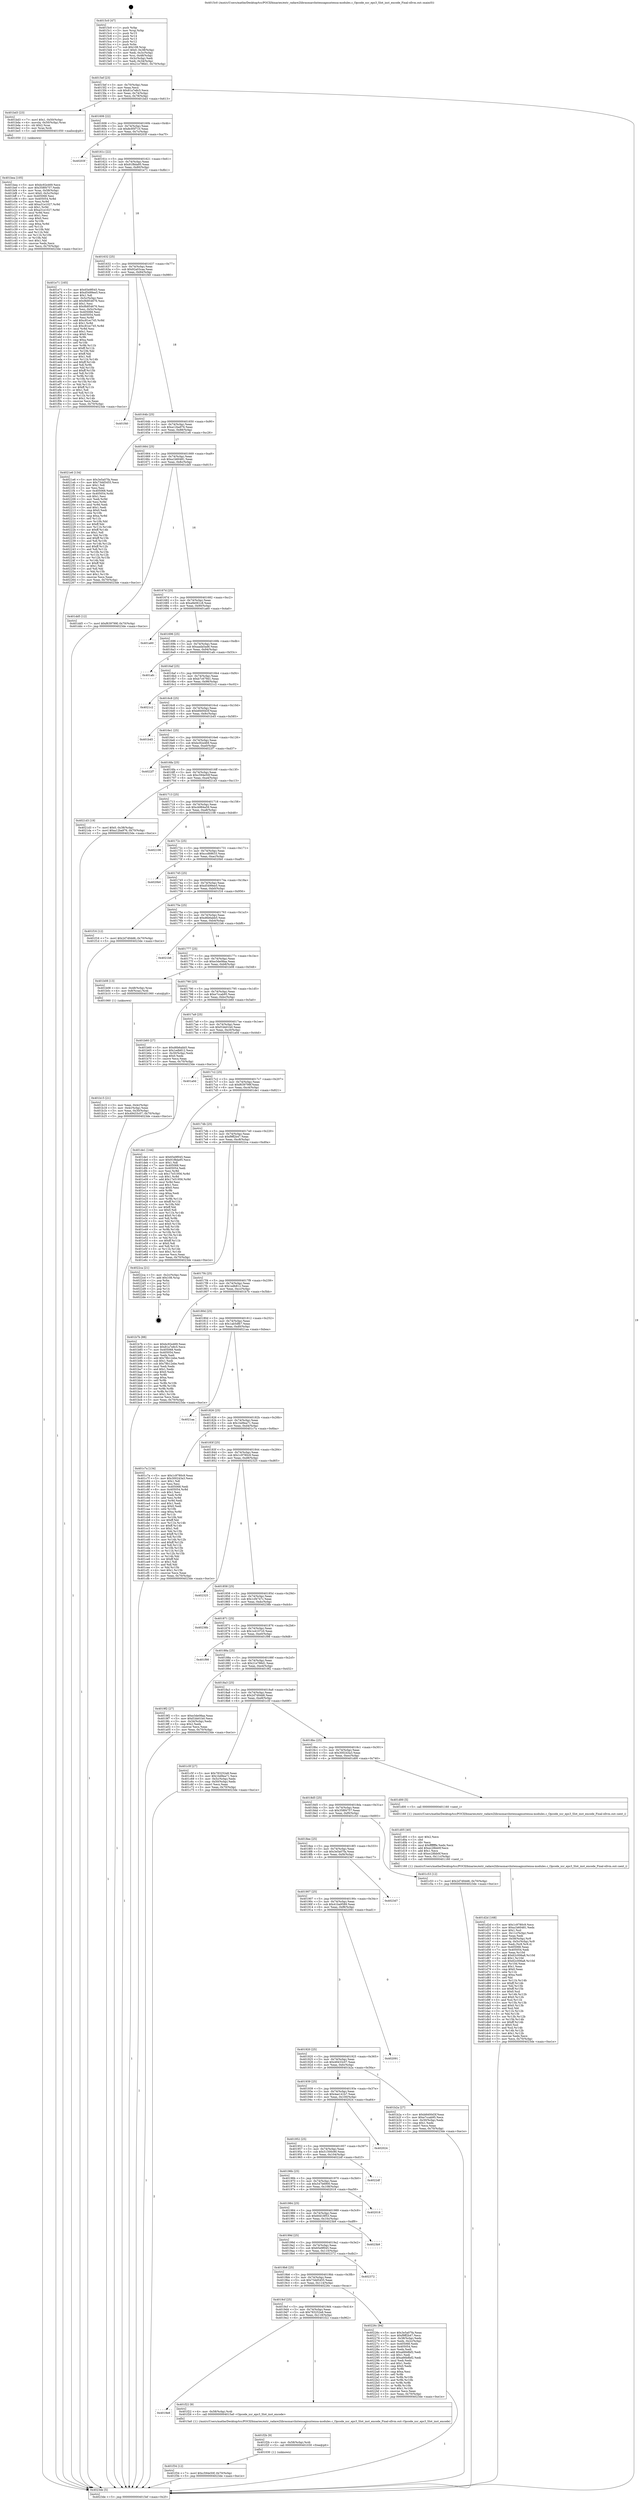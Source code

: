 digraph "0x4015c0" {
  label = "0x4015c0 (/mnt/c/Users/mathe/Desktop/tcc/POCII/binaries/extr_radare2librasmarchxtensagnuxtensa-modules.c_Opcode_xsr_eps3_Slot_inst_encode_Final-ollvm.out::main(0))"
  labelloc = "t"
  node[shape=record]

  Entry [label="",width=0.3,height=0.3,shape=circle,fillcolor=black,style=filled]
  "0x4015ef" [label="{
     0x4015ef [23]\l
     | [instrs]\l
     &nbsp;&nbsp;0x4015ef \<+3\>: mov -0x70(%rbp),%eax\l
     &nbsp;&nbsp;0x4015f2 \<+2\>: mov %eax,%ecx\l
     &nbsp;&nbsp;0x4015f4 \<+6\>: sub $0x81a7e8c5,%ecx\l
     &nbsp;&nbsp;0x4015fa \<+3\>: mov %eax,-0x74(%rbp)\l
     &nbsp;&nbsp;0x4015fd \<+3\>: mov %ecx,-0x78(%rbp)\l
     &nbsp;&nbsp;0x401600 \<+6\>: je 0000000000401bd3 \<main+0x613\>\l
  }"]
  "0x401bd3" [label="{
     0x401bd3 [23]\l
     | [instrs]\l
     &nbsp;&nbsp;0x401bd3 \<+7\>: movl $0x1,-0x50(%rbp)\l
     &nbsp;&nbsp;0x401bda \<+4\>: movslq -0x50(%rbp),%rax\l
     &nbsp;&nbsp;0x401bde \<+4\>: shl $0x2,%rax\l
     &nbsp;&nbsp;0x401be2 \<+3\>: mov %rax,%rdi\l
     &nbsp;&nbsp;0x401be5 \<+5\>: call 0000000000401050 \<malloc@plt\>\l
     | [calls]\l
     &nbsp;&nbsp;0x401050 \{1\} (unknown)\l
  }"]
  "0x401606" [label="{
     0x401606 [22]\l
     | [instrs]\l
     &nbsp;&nbsp;0x401606 \<+5\>: jmp 000000000040160b \<main+0x4b\>\l
     &nbsp;&nbsp;0x40160b \<+3\>: mov -0x74(%rbp),%eax\l
     &nbsp;&nbsp;0x40160e \<+5\>: sub $0x8c95f710,%eax\l
     &nbsp;&nbsp;0x401613 \<+3\>: mov %eax,-0x7c(%rbp)\l
     &nbsp;&nbsp;0x401616 \<+6\>: je 000000000040203f \<main+0xa7f\>\l
  }"]
  Exit [label="",width=0.3,height=0.3,shape=circle,fillcolor=black,style=filled,peripheries=2]
  "0x40203f" [label="{
     0x40203f\l
  }", style=dashed]
  "0x40161c" [label="{
     0x40161c [22]\l
     | [instrs]\l
     &nbsp;&nbsp;0x40161c \<+5\>: jmp 0000000000401621 \<main+0x61\>\l
     &nbsp;&nbsp;0x401621 \<+3\>: mov -0x74(%rbp),%eax\l
     &nbsp;&nbsp;0x401624 \<+5\>: sub $0x91f8da95,%eax\l
     &nbsp;&nbsp;0x401629 \<+3\>: mov %eax,-0x80(%rbp)\l
     &nbsp;&nbsp;0x40162c \<+6\>: je 0000000000401e71 \<main+0x8b1\>\l
  }"]
  "0x401f34" [label="{
     0x401f34 [12]\l
     | [instrs]\l
     &nbsp;&nbsp;0x401f34 \<+7\>: movl $0xc594e50f,-0x70(%rbp)\l
     &nbsp;&nbsp;0x401f3b \<+5\>: jmp 00000000004023de \<main+0xe1e\>\l
  }"]
  "0x401e71" [label="{
     0x401e71 [165]\l
     | [instrs]\l
     &nbsp;&nbsp;0x401e71 \<+5\>: mov $0x65e9f045,%eax\l
     &nbsp;&nbsp;0x401e76 \<+5\>: mov $0xd5499ee5,%ecx\l
     &nbsp;&nbsp;0x401e7b \<+2\>: mov $0x1,%dl\l
     &nbsp;&nbsp;0x401e7d \<+3\>: mov -0x5c(%rbp),%esi\l
     &nbsp;&nbsp;0x401e80 \<+6\>: add $0x9b854676,%esi\l
     &nbsp;&nbsp;0x401e86 \<+3\>: add $0x1,%esi\l
     &nbsp;&nbsp;0x401e89 \<+6\>: sub $0x9b854676,%esi\l
     &nbsp;&nbsp;0x401e8f \<+3\>: mov %esi,-0x5c(%rbp)\l
     &nbsp;&nbsp;0x401e92 \<+7\>: mov 0x405068,%esi\l
     &nbsp;&nbsp;0x401e99 \<+7\>: mov 0x405054,%edi\l
     &nbsp;&nbsp;0x401ea0 \<+3\>: mov %esi,%r8d\l
     &nbsp;&nbsp;0x401ea3 \<+7\>: add $0xc81ec745,%r8d\l
     &nbsp;&nbsp;0x401eaa \<+4\>: sub $0x1,%r8d\l
     &nbsp;&nbsp;0x401eae \<+7\>: sub $0xc81ec745,%r8d\l
     &nbsp;&nbsp;0x401eb5 \<+4\>: imul %r8d,%esi\l
     &nbsp;&nbsp;0x401eb9 \<+3\>: and $0x1,%esi\l
     &nbsp;&nbsp;0x401ebc \<+3\>: cmp $0x0,%esi\l
     &nbsp;&nbsp;0x401ebf \<+4\>: sete %r9b\l
     &nbsp;&nbsp;0x401ec3 \<+3\>: cmp $0xa,%edi\l
     &nbsp;&nbsp;0x401ec6 \<+4\>: setl %r10b\l
     &nbsp;&nbsp;0x401eca \<+3\>: mov %r9b,%r11b\l
     &nbsp;&nbsp;0x401ecd \<+4\>: xor $0xff,%r11b\l
     &nbsp;&nbsp;0x401ed1 \<+3\>: mov %r10b,%bl\l
     &nbsp;&nbsp;0x401ed4 \<+3\>: xor $0xff,%bl\l
     &nbsp;&nbsp;0x401ed7 \<+3\>: xor $0x1,%dl\l
     &nbsp;&nbsp;0x401eda \<+3\>: mov %r11b,%r14b\l
     &nbsp;&nbsp;0x401edd \<+4\>: and $0xff,%r14b\l
     &nbsp;&nbsp;0x401ee1 \<+3\>: and %dl,%r9b\l
     &nbsp;&nbsp;0x401ee4 \<+3\>: mov %bl,%r15b\l
     &nbsp;&nbsp;0x401ee7 \<+4\>: and $0xff,%r15b\l
     &nbsp;&nbsp;0x401eeb \<+3\>: and %dl,%r10b\l
     &nbsp;&nbsp;0x401eee \<+3\>: or %r9b,%r14b\l
     &nbsp;&nbsp;0x401ef1 \<+3\>: or %r10b,%r15b\l
     &nbsp;&nbsp;0x401ef4 \<+3\>: xor %r15b,%r14b\l
     &nbsp;&nbsp;0x401ef7 \<+3\>: or %bl,%r11b\l
     &nbsp;&nbsp;0x401efa \<+4\>: xor $0xff,%r11b\l
     &nbsp;&nbsp;0x401efe \<+3\>: or $0x1,%dl\l
     &nbsp;&nbsp;0x401f01 \<+3\>: and %dl,%r11b\l
     &nbsp;&nbsp;0x401f04 \<+3\>: or %r11b,%r14b\l
     &nbsp;&nbsp;0x401f07 \<+4\>: test $0x1,%r14b\l
     &nbsp;&nbsp;0x401f0b \<+3\>: cmovne %ecx,%eax\l
     &nbsp;&nbsp;0x401f0e \<+3\>: mov %eax,-0x70(%rbp)\l
     &nbsp;&nbsp;0x401f11 \<+5\>: jmp 00000000004023de \<main+0xe1e\>\l
  }"]
  "0x401632" [label="{
     0x401632 [25]\l
     | [instrs]\l
     &nbsp;&nbsp;0x401632 \<+5\>: jmp 0000000000401637 \<main+0x77\>\l
     &nbsp;&nbsp;0x401637 \<+3\>: mov -0x74(%rbp),%eax\l
     &nbsp;&nbsp;0x40163a \<+5\>: sub $0x92a03caa,%eax\l
     &nbsp;&nbsp;0x40163f \<+6\>: mov %eax,-0x84(%rbp)\l
     &nbsp;&nbsp;0x401645 \<+6\>: je 0000000000401f40 \<main+0x980\>\l
  }"]
  "0x401f2b" [label="{
     0x401f2b [9]\l
     | [instrs]\l
     &nbsp;&nbsp;0x401f2b \<+4\>: mov -0x58(%rbp),%rdi\l
     &nbsp;&nbsp;0x401f2f \<+5\>: call 0000000000401030 \<free@plt\>\l
     | [calls]\l
     &nbsp;&nbsp;0x401030 \{1\} (unknown)\l
  }"]
  "0x401f40" [label="{
     0x401f40\l
  }", style=dashed]
  "0x40164b" [label="{
     0x40164b [25]\l
     | [instrs]\l
     &nbsp;&nbsp;0x40164b \<+5\>: jmp 0000000000401650 \<main+0x90\>\l
     &nbsp;&nbsp;0x401650 \<+3\>: mov -0x74(%rbp),%eax\l
     &nbsp;&nbsp;0x401653 \<+5\>: sub $0xa12ba976,%eax\l
     &nbsp;&nbsp;0x401658 \<+6\>: mov %eax,-0x88(%rbp)\l
     &nbsp;&nbsp;0x40165e \<+6\>: je 00000000004021e6 \<main+0xc26\>\l
  }"]
  "0x4019e8" [label="{
     0x4019e8\l
  }", style=dashed]
  "0x4021e6" [label="{
     0x4021e6 [134]\l
     | [instrs]\l
     &nbsp;&nbsp;0x4021e6 \<+5\>: mov $0x3e5a07fa,%eax\l
     &nbsp;&nbsp;0x4021eb \<+5\>: mov $0x73dd5455,%ecx\l
     &nbsp;&nbsp;0x4021f0 \<+2\>: mov $0x1,%dl\l
     &nbsp;&nbsp;0x4021f2 \<+2\>: xor %esi,%esi\l
     &nbsp;&nbsp;0x4021f4 \<+7\>: mov 0x405068,%edi\l
     &nbsp;&nbsp;0x4021fb \<+8\>: mov 0x405054,%r8d\l
     &nbsp;&nbsp;0x402203 \<+3\>: sub $0x1,%esi\l
     &nbsp;&nbsp;0x402206 \<+3\>: mov %edi,%r9d\l
     &nbsp;&nbsp;0x402209 \<+3\>: add %esi,%r9d\l
     &nbsp;&nbsp;0x40220c \<+4\>: imul %r9d,%edi\l
     &nbsp;&nbsp;0x402210 \<+3\>: and $0x1,%edi\l
     &nbsp;&nbsp;0x402213 \<+3\>: cmp $0x0,%edi\l
     &nbsp;&nbsp;0x402216 \<+4\>: sete %r10b\l
     &nbsp;&nbsp;0x40221a \<+4\>: cmp $0xa,%r8d\l
     &nbsp;&nbsp;0x40221e \<+4\>: setl %r11b\l
     &nbsp;&nbsp;0x402222 \<+3\>: mov %r10b,%bl\l
     &nbsp;&nbsp;0x402225 \<+3\>: xor $0xff,%bl\l
     &nbsp;&nbsp;0x402228 \<+3\>: mov %r11b,%r14b\l
     &nbsp;&nbsp;0x40222b \<+4\>: xor $0xff,%r14b\l
     &nbsp;&nbsp;0x40222f \<+3\>: xor $0x1,%dl\l
     &nbsp;&nbsp;0x402232 \<+3\>: mov %bl,%r15b\l
     &nbsp;&nbsp;0x402235 \<+4\>: and $0xff,%r15b\l
     &nbsp;&nbsp;0x402239 \<+3\>: and %dl,%r10b\l
     &nbsp;&nbsp;0x40223c \<+3\>: mov %r14b,%r12b\l
     &nbsp;&nbsp;0x40223f \<+4\>: and $0xff,%r12b\l
     &nbsp;&nbsp;0x402243 \<+3\>: and %dl,%r11b\l
     &nbsp;&nbsp;0x402246 \<+3\>: or %r10b,%r15b\l
     &nbsp;&nbsp;0x402249 \<+3\>: or %r11b,%r12b\l
     &nbsp;&nbsp;0x40224c \<+3\>: xor %r12b,%r15b\l
     &nbsp;&nbsp;0x40224f \<+3\>: or %r14b,%bl\l
     &nbsp;&nbsp;0x402252 \<+3\>: xor $0xff,%bl\l
     &nbsp;&nbsp;0x402255 \<+3\>: or $0x1,%dl\l
     &nbsp;&nbsp;0x402258 \<+2\>: and %dl,%bl\l
     &nbsp;&nbsp;0x40225a \<+3\>: or %bl,%r15b\l
     &nbsp;&nbsp;0x40225d \<+4\>: test $0x1,%r15b\l
     &nbsp;&nbsp;0x402261 \<+3\>: cmovne %ecx,%eax\l
     &nbsp;&nbsp;0x402264 \<+3\>: mov %eax,-0x70(%rbp)\l
     &nbsp;&nbsp;0x402267 \<+5\>: jmp 00000000004023de \<main+0xe1e\>\l
  }"]
  "0x401664" [label="{
     0x401664 [25]\l
     | [instrs]\l
     &nbsp;&nbsp;0x401664 \<+5\>: jmp 0000000000401669 \<main+0xa9\>\l
     &nbsp;&nbsp;0x401669 \<+3\>: mov -0x74(%rbp),%eax\l
     &nbsp;&nbsp;0x40166c \<+5\>: sub $0xa1b60481,%eax\l
     &nbsp;&nbsp;0x401671 \<+6\>: mov %eax,-0x8c(%rbp)\l
     &nbsp;&nbsp;0x401677 \<+6\>: je 0000000000401dd5 \<main+0x815\>\l
  }"]
  "0x401f22" [label="{
     0x401f22 [9]\l
     | [instrs]\l
     &nbsp;&nbsp;0x401f22 \<+4\>: mov -0x58(%rbp),%rdi\l
     &nbsp;&nbsp;0x401f26 \<+5\>: call 00000000004015a0 \<Opcode_xsr_eps3_Slot_inst_encode\>\l
     | [calls]\l
     &nbsp;&nbsp;0x4015a0 \{1\} (/mnt/c/Users/mathe/Desktop/tcc/POCII/binaries/extr_radare2librasmarchxtensagnuxtensa-modules.c_Opcode_xsr_eps3_Slot_inst_encode_Final-ollvm.out::Opcode_xsr_eps3_Slot_inst_encode)\l
  }"]
  "0x401dd5" [label="{
     0x401dd5 [12]\l
     | [instrs]\l
     &nbsp;&nbsp;0x401dd5 \<+7\>: movl $0xf639799f,-0x70(%rbp)\l
     &nbsp;&nbsp;0x401ddc \<+5\>: jmp 00000000004023de \<main+0xe1e\>\l
  }"]
  "0x40167d" [label="{
     0x40167d [25]\l
     | [instrs]\l
     &nbsp;&nbsp;0x40167d \<+5\>: jmp 0000000000401682 \<main+0xc2\>\l
     &nbsp;&nbsp;0x401682 \<+3\>: mov -0x74(%rbp),%eax\l
     &nbsp;&nbsp;0x401685 \<+5\>: sub $0xa9e061c8,%eax\l
     &nbsp;&nbsp;0x40168a \<+6\>: mov %eax,-0x90(%rbp)\l
     &nbsp;&nbsp;0x401690 \<+6\>: je 0000000000401a60 \<main+0x4a0\>\l
  }"]
  "0x4019cf" [label="{
     0x4019cf [25]\l
     | [instrs]\l
     &nbsp;&nbsp;0x4019cf \<+5\>: jmp 00000000004019d4 \<main+0x414\>\l
     &nbsp;&nbsp;0x4019d4 \<+3\>: mov -0x74(%rbp),%eax\l
     &nbsp;&nbsp;0x4019d7 \<+5\>: sub $0x783252e8,%eax\l
     &nbsp;&nbsp;0x4019dc \<+6\>: mov %eax,-0x118(%rbp)\l
     &nbsp;&nbsp;0x4019e2 \<+6\>: je 0000000000401f22 \<main+0x962\>\l
  }"]
  "0x401a60" [label="{
     0x401a60\l
  }", style=dashed]
  "0x401696" [label="{
     0x401696 [25]\l
     | [instrs]\l
     &nbsp;&nbsp;0x401696 \<+5\>: jmp 000000000040169b \<main+0xdb\>\l
     &nbsp;&nbsp;0x40169b \<+3\>: mov -0x74(%rbp),%eax\l
     &nbsp;&nbsp;0x40169e \<+5\>: sub $0xaada5ad6,%eax\l
     &nbsp;&nbsp;0x4016a3 \<+6\>: mov %eax,-0x94(%rbp)\l
     &nbsp;&nbsp;0x4016a9 \<+6\>: je 0000000000401afc \<main+0x53c\>\l
  }"]
  "0x40226c" [label="{
     0x40226c [94]\l
     | [instrs]\l
     &nbsp;&nbsp;0x40226c \<+5\>: mov $0x3e5a07fa,%eax\l
     &nbsp;&nbsp;0x402271 \<+5\>: mov $0xf9ff2b47,%ecx\l
     &nbsp;&nbsp;0x402276 \<+3\>: mov -0x38(%rbp),%edx\l
     &nbsp;&nbsp;0x402279 \<+3\>: mov %edx,-0x2c(%rbp)\l
     &nbsp;&nbsp;0x40227c \<+7\>: mov 0x405068,%edx\l
     &nbsp;&nbsp;0x402283 \<+7\>: mov 0x405054,%esi\l
     &nbsp;&nbsp;0x40228a \<+2\>: mov %edx,%edi\l
     &nbsp;&nbsp;0x40228c \<+6\>: add $0xa66b8bf2,%edi\l
     &nbsp;&nbsp;0x402292 \<+3\>: sub $0x1,%edi\l
     &nbsp;&nbsp;0x402295 \<+6\>: sub $0xa66b8bf2,%edi\l
     &nbsp;&nbsp;0x40229b \<+3\>: imul %edi,%edx\l
     &nbsp;&nbsp;0x40229e \<+3\>: and $0x1,%edx\l
     &nbsp;&nbsp;0x4022a1 \<+3\>: cmp $0x0,%edx\l
     &nbsp;&nbsp;0x4022a4 \<+4\>: sete %r8b\l
     &nbsp;&nbsp;0x4022a8 \<+3\>: cmp $0xa,%esi\l
     &nbsp;&nbsp;0x4022ab \<+4\>: setl %r9b\l
     &nbsp;&nbsp;0x4022af \<+3\>: mov %r8b,%r10b\l
     &nbsp;&nbsp;0x4022b2 \<+3\>: and %r9b,%r10b\l
     &nbsp;&nbsp;0x4022b5 \<+3\>: xor %r9b,%r8b\l
     &nbsp;&nbsp;0x4022b8 \<+3\>: or %r8b,%r10b\l
     &nbsp;&nbsp;0x4022bb \<+4\>: test $0x1,%r10b\l
     &nbsp;&nbsp;0x4022bf \<+3\>: cmovne %ecx,%eax\l
     &nbsp;&nbsp;0x4022c2 \<+3\>: mov %eax,-0x70(%rbp)\l
     &nbsp;&nbsp;0x4022c5 \<+5\>: jmp 00000000004023de \<main+0xe1e\>\l
  }"]
  "0x401afc" [label="{
     0x401afc\l
  }", style=dashed]
  "0x4016af" [label="{
     0x4016af [25]\l
     | [instrs]\l
     &nbsp;&nbsp;0x4016af \<+5\>: jmp 00000000004016b4 \<main+0xf4\>\l
     &nbsp;&nbsp;0x4016b4 \<+3\>: mov -0x74(%rbp),%eax\l
     &nbsp;&nbsp;0x4016b7 \<+5\>: sub $0xb7c679d1,%eax\l
     &nbsp;&nbsp;0x4016bc \<+6\>: mov %eax,-0x98(%rbp)\l
     &nbsp;&nbsp;0x4016c2 \<+6\>: je 00000000004021c2 \<main+0xc02\>\l
  }"]
  "0x4019b6" [label="{
     0x4019b6 [25]\l
     | [instrs]\l
     &nbsp;&nbsp;0x4019b6 \<+5\>: jmp 00000000004019bb \<main+0x3fb\>\l
     &nbsp;&nbsp;0x4019bb \<+3\>: mov -0x74(%rbp),%eax\l
     &nbsp;&nbsp;0x4019be \<+5\>: sub $0x73dd5455,%eax\l
     &nbsp;&nbsp;0x4019c3 \<+6\>: mov %eax,-0x114(%rbp)\l
     &nbsp;&nbsp;0x4019c9 \<+6\>: je 000000000040226c \<main+0xcac\>\l
  }"]
  "0x4021c2" [label="{
     0x4021c2\l
  }", style=dashed]
  "0x4016c8" [label="{
     0x4016c8 [25]\l
     | [instrs]\l
     &nbsp;&nbsp;0x4016c8 \<+5\>: jmp 00000000004016cd \<main+0x10d\>\l
     &nbsp;&nbsp;0x4016cd \<+3\>: mov -0x74(%rbp),%eax\l
     &nbsp;&nbsp;0x4016d0 \<+5\>: sub $0xb8400d3f,%eax\l
     &nbsp;&nbsp;0x4016d5 \<+6\>: mov %eax,-0x9c(%rbp)\l
     &nbsp;&nbsp;0x4016db \<+6\>: je 0000000000401b45 \<main+0x585\>\l
  }"]
  "0x402372" [label="{
     0x402372\l
  }", style=dashed]
  "0x401b45" [label="{
     0x401b45\l
  }", style=dashed]
  "0x4016e1" [label="{
     0x4016e1 [25]\l
     | [instrs]\l
     &nbsp;&nbsp;0x4016e1 \<+5\>: jmp 00000000004016e6 \<main+0x126\>\l
     &nbsp;&nbsp;0x4016e6 \<+3\>: mov -0x74(%rbp),%eax\l
     &nbsp;&nbsp;0x4016e9 \<+5\>: sub $0xbc92e469,%eax\l
     &nbsp;&nbsp;0x4016ee \<+6\>: mov %eax,-0xa0(%rbp)\l
     &nbsp;&nbsp;0x4016f4 \<+6\>: je 00000000004022f7 \<main+0xd37\>\l
  }"]
  "0x40199d" [label="{
     0x40199d [25]\l
     | [instrs]\l
     &nbsp;&nbsp;0x40199d \<+5\>: jmp 00000000004019a2 \<main+0x3e2\>\l
     &nbsp;&nbsp;0x4019a2 \<+3\>: mov -0x74(%rbp),%eax\l
     &nbsp;&nbsp;0x4019a5 \<+5\>: sub $0x65e9f045,%eax\l
     &nbsp;&nbsp;0x4019aa \<+6\>: mov %eax,-0x110(%rbp)\l
     &nbsp;&nbsp;0x4019b0 \<+6\>: je 0000000000402372 \<main+0xdb2\>\l
  }"]
  "0x4022f7" [label="{
     0x4022f7\l
  }", style=dashed]
  "0x4016fa" [label="{
     0x4016fa [25]\l
     | [instrs]\l
     &nbsp;&nbsp;0x4016fa \<+5\>: jmp 00000000004016ff \<main+0x13f\>\l
     &nbsp;&nbsp;0x4016ff \<+3\>: mov -0x74(%rbp),%eax\l
     &nbsp;&nbsp;0x401702 \<+5\>: sub $0xc594e50f,%eax\l
     &nbsp;&nbsp;0x401707 \<+6\>: mov %eax,-0xa4(%rbp)\l
     &nbsp;&nbsp;0x40170d \<+6\>: je 00000000004021d3 \<main+0xc13\>\l
  }"]
  "0x4023b9" [label="{
     0x4023b9\l
  }", style=dashed]
  "0x4021d3" [label="{
     0x4021d3 [19]\l
     | [instrs]\l
     &nbsp;&nbsp;0x4021d3 \<+7\>: movl $0x0,-0x38(%rbp)\l
     &nbsp;&nbsp;0x4021da \<+7\>: movl $0xa12ba976,-0x70(%rbp)\l
     &nbsp;&nbsp;0x4021e1 \<+5\>: jmp 00000000004023de \<main+0xe1e\>\l
  }"]
  "0x401713" [label="{
     0x401713 [25]\l
     | [instrs]\l
     &nbsp;&nbsp;0x401713 \<+5\>: jmp 0000000000401718 \<main+0x158\>\l
     &nbsp;&nbsp;0x401718 \<+3\>: mov -0x74(%rbp),%eax\l
     &nbsp;&nbsp;0x40171b \<+5\>: sub $0xcb984a59,%eax\l
     &nbsp;&nbsp;0x401720 \<+6\>: mov %eax,-0xa8(%rbp)\l
     &nbsp;&nbsp;0x401726 \<+6\>: je 0000000000402108 \<main+0xb48\>\l
  }"]
  "0x401984" [label="{
     0x401984 [25]\l
     | [instrs]\l
     &nbsp;&nbsp;0x401984 \<+5\>: jmp 0000000000401989 \<main+0x3c9\>\l
     &nbsp;&nbsp;0x401989 \<+3\>: mov -0x74(%rbp),%eax\l
     &nbsp;&nbsp;0x40198c \<+5\>: sub $0x60d18f53,%eax\l
     &nbsp;&nbsp;0x401991 \<+6\>: mov %eax,-0x10c(%rbp)\l
     &nbsp;&nbsp;0x401997 \<+6\>: je 00000000004023b9 \<main+0xdf9\>\l
  }"]
  "0x402108" [label="{
     0x402108\l
  }", style=dashed]
  "0x40172c" [label="{
     0x40172c [25]\l
     | [instrs]\l
     &nbsp;&nbsp;0x40172c \<+5\>: jmp 0000000000401731 \<main+0x171\>\l
     &nbsp;&nbsp;0x401731 \<+3\>: mov -0x74(%rbp),%eax\l
     &nbsp;&nbsp;0x401734 \<+5\>: sub $0xccd68633,%eax\l
     &nbsp;&nbsp;0x401739 \<+6\>: mov %eax,-0xac(%rbp)\l
     &nbsp;&nbsp;0x40173f \<+6\>: je 00000000004020b0 \<main+0xaf0\>\l
  }"]
  "0x402018" [label="{
     0x402018\l
  }", style=dashed]
  "0x4020b0" [label="{
     0x4020b0\l
  }", style=dashed]
  "0x401745" [label="{
     0x401745 [25]\l
     | [instrs]\l
     &nbsp;&nbsp;0x401745 \<+5\>: jmp 000000000040174a \<main+0x18a\>\l
     &nbsp;&nbsp;0x40174a \<+3\>: mov -0x74(%rbp),%eax\l
     &nbsp;&nbsp;0x40174d \<+5\>: sub $0xd5499ee5,%eax\l
     &nbsp;&nbsp;0x401752 \<+6\>: mov %eax,-0xb0(%rbp)\l
     &nbsp;&nbsp;0x401758 \<+6\>: je 0000000000401f16 \<main+0x956\>\l
  }"]
  "0x40196b" [label="{
     0x40196b [25]\l
     | [instrs]\l
     &nbsp;&nbsp;0x40196b \<+5\>: jmp 0000000000401970 \<main+0x3b0\>\l
     &nbsp;&nbsp;0x401970 \<+3\>: mov -0x74(%rbp),%eax\l
     &nbsp;&nbsp;0x401973 \<+5\>: sub $0x547b6900,%eax\l
     &nbsp;&nbsp;0x401978 \<+6\>: mov %eax,-0x108(%rbp)\l
     &nbsp;&nbsp;0x40197e \<+6\>: je 0000000000402018 \<main+0xa58\>\l
  }"]
  "0x401f16" [label="{
     0x401f16 [12]\l
     | [instrs]\l
     &nbsp;&nbsp;0x401f16 \<+7\>: movl $0x2d7d0dd6,-0x70(%rbp)\l
     &nbsp;&nbsp;0x401f1d \<+5\>: jmp 00000000004023de \<main+0xe1e\>\l
  }"]
  "0x40175e" [label="{
     0x40175e [25]\l
     | [instrs]\l
     &nbsp;&nbsp;0x40175e \<+5\>: jmp 0000000000401763 \<main+0x1a3\>\l
     &nbsp;&nbsp;0x401763 \<+3\>: mov -0x74(%rbp),%eax\l
     &nbsp;&nbsp;0x401766 \<+5\>: sub $0xd6b6abb5,%eax\l
     &nbsp;&nbsp;0x40176b \<+6\>: mov %eax,-0xb4(%rbp)\l
     &nbsp;&nbsp;0x401771 \<+6\>: je 00000000004021b6 \<main+0xbf6\>\l
  }"]
  "0x4022df" [label="{
     0x4022df\l
  }", style=dashed]
  "0x4021b6" [label="{
     0x4021b6\l
  }", style=dashed]
  "0x401777" [label="{
     0x401777 [25]\l
     | [instrs]\l
     &nbsp;&nbsp;0x401777 \<+5\>: jmp 000000000040177c \<main+0x1bc\>\l
     &nbsp;&nbsp;0x40177c \<+3\>: mov -0x74(%rbp),%eax\l
     &nbsp;&nbsp;0x40177f \<+5\>: sub $0xe3de08aa,%eax\l
     &nbsp;&nbsp;0x401784 \<+6\>: mov %eax,-0xb8(%rbp)\l
     &nbsp;&nbsp;0x40178a \<+6\>: je 0000000000401b08 \<main+0x548\>\l
  }"]
  "0x401952" [label="{
     0x401952 [25]\l
     | [instrs]\l
     &nbsp;&nbsp;0x401952 \<+5\>: jmp 0000000000401957 \<main+0x397\>\l
     &nbsp;&nbsp;0x401957 \<+3\>: mov -0x74(%rbp),%eax\l
     &nbsp;&nbsp;0x40195a \<+5\>: sub $0x51500c90,%eax\l
     &nbsp;&nbsp;0x40195f \<+6\>: mov %eax,-0x104(%rbp)\l
     &nbsp;&nbsp;0x401965 \<+6\>: je 00000000004022df \<main+0xd1f\>\l
  }"]
  "0x401b08" [label="{
     0x401b08 [13]\l
     | [instrs]\l
     &nbsp;&nbsp;0x401b08 \<+4\>: mov -0x48(%rbp),%rax\l
     &nbsp;&nbsp;0x401b0c \<+4\>: mov 0x8(%rax),%rdi\l
     &nbsp;&nbsp;0x401b10 \<+5\>: call 0000000000401060 \<atoi@plt\>\l
     | [calls]\l
     &nbsp;&nbsp;0x401060 \{1\} (unknown)\l
  }"]
  "0x401790" [label="{
     0x401790 [25]\l
     | [instrs]\l
     &nbsp;&nbsp;0x401790 \<+5\>: jmp 0000000000401795 \<main+0x1d5\>\l
     &nbsp;&nbsp;0x401795 \<+3\>: mov -0x74(%rbp),%eax\l
     &nbsp;&nbsp;0x401798 \<+5\>: sub $0xe7ccab95,%eax\l
     &nbsp;&nbsp;0x40179d \<+6\>: mov %eax,-0xbc(%rbp)\l
     &nbsp;&nbsp;0x4017a3 \<+6\>: je 0000000000401b60 \<main+0x5a0\>\l
  }"]
  "0x402024" [label="{
     0x402024\l
  }", style=dashed]
  "0x401b60" [label="{
     0x401b60 [27]\l
     | [instrs]\l
     &nbsp;&nbsp;0x401b60 \<+5\>: mov $0xd6b6abb5,%eax\l
     &nbsp;&nbsp;0x401b65 \<+5\>: mov $0x1edb812,%ecx\l
     &nbsp;&nbsp;0x401b6a \<+3\>: mov -0x30(%rbp),%edx\l
     &nbsp;&nbsp;0x401b6d \<+3\>: cmp $0x0,%edx\l
     &nbsp;&nbsp;0x401b70 \<+3\>: cmove %ecx,%eax\l
     &nbsp;&nbsp;0x401b73 \<+3\>: mov %eax,-0x70(%rbp)\l
     &nbsp;&nbsp;0x401b76 \<+5\>: jmp 00000000004023de \<main+0xe1e\>\l
  }"]
  "0x4017a9" [label="{
     0x4017a9 [25]\l
     | [instrs]\l
     &nbsp;&nbsp;0x4017a9 \<+5\>: jmp 00000000004017ae \<main+0x1ee\>\l
     &nbsp;&nbsp;0x4017ae \<+3\>: mov -0x74(%rbp),%eax\l
     &nbsp;&nbsp;0x4017b1 \<+5\>: sub $0xf1bb01b0,%eax\l
     &nbsp;&nbsp;0x4017b6 \<+6\>: mov %eax,-0xc0(%rbp)\l
     &nbsp;&nbsp;0x4017bc \<+6\>: je 0000000000401a0d \<main+0x44d\>\l
  }"]
  "0x401d2d" [label="{
     0x401d2d [168]\l
     | [instrs]\l
     &nbsp;&nbsp;0x401d2d \<+5\>: mov $0x1c9780c9,%ecx\l
     &nbsp;&nbsp;0x401d32 \<+5\>: mov $0xa1b60481,%edx\l
     &nbsp;&nbsp;0x401d37 \<+3\>: mov $0x1,%sil\l
     &nbsp;&nbsp;0x401d3a \<+6\>: mov -0x11c(%rbp),%edi\l
     &nbsp;&nbsp;0x401d40 \<+3\>: imul %eax,%edi\l
     &nbsp;&nbsp;0x401d43 \<+4\>: mov -0x58(%rbp),%r8\l
     &nbsp;&nbsp;0x401d47 \<+4\>: movslq -0x5c(%rbp),%r9\l
     &nbsp;&nbsp;0x401d4b \<+4\>: mov %edi,(%r8,%r9,4)\l
     &nbsp;&nbsp;0x401d4f \<+7\>: mov 0x405068,%eax\l
     &nbsp;&nbsp;0x401d56 \<+7\>: mov 0x405054,%edi\l
     &nbsp;&nbsp;0x401d5d \<+3\>: mov %eax,%r10d\l
     &nbsp;&nbsp;0x401d60 \<+7\>: add $0x62c006a8,%r10d\l
     &nbsp;&nbsp;0x401d67 \<+4\>: sub $0x1,%r10d\l
     &nbsp;&nbsp;0x401d6b \<+7\>: sub $0x62c006a8,%r10d\l
     &nbsp;&nbsp;0x401d72 \<+4\>: imul %r10d,%eax\l
     &nbsp;&nbsp;0x401d76 \<+3\>: and $0x1,%eax\l
     &nbsp;&nbsp;0x401d79 \<+3\>: cmp $0x0,%eax\l
     &nbsp;&nbsp;0x401d7c \<+4\>: sete %r11b\l
     &nbsp;&nbsp;0x401d80 \<+3\>: cmp $0xa,%edi\l
     &nbsp;&nbsp;0x401d83 \<+3\>: setl %bl\l
     &nbsp;&nbsp;0x401d86 \<+3\>: mov %r11b,%r14b\l
     &nbsp;&nbsp;0x401d89 \<+4\>: xor $0xff,%r14b\l
     &nbsp;&nbsp;0x401d8d \<+3\>: mov %bl,%r15b\l
     &nbsp;&nbsp;0x401d90 \<+4\>: xor $0xff,%r15b\l
     &nbsp;&nbsp;0x401d94 \<+4\>: xor $0x0,%sil\l
     &nbsp;&nbsp;0x401d98 \<+3\>: mov %r14b,%r12b\l
     &nbsp;&nbsp;0x401d9b \<+4\>: and $0x0,%r12b\l
     &nbsp;&nbsp;0x401d9f \<+3\>: and %sil,%r11b\l
     &nbsp;&nbsp;0x401da2 \<+3\>: mov %r15b,%r13b\l
     &nbsp;&nbsp;0x401da5 \<+4\>: and $0x0,%r13b\l
     &nbsp;&nbsp;0x401da9 \<+3\>: and %sil,%bl\l
     &nbsp;&nbsp;0x401dac \<+3\>: or %r11b,%r12b\l
     &nbsp;&nbsp;0x401daf \<+3\>: or %bl,%r13b\l
     &nbsp;&nbsp;0x401db2 \<+3\>: xor %r13b,%r12b\l
     &nbsp;&nbsp;0x401db5 \<+3\>: or %r15b,%r14b\l
     &nbsp;&nbsp;0x401db8 \<+4\>: xor $0xff,%r14b\l
     &nbsp;&nbsp;0x401dbc \<+4\>: or $0x0,%sil\l
     &nbsp;&nbsp;0x401dc0 \<+3\>: and %sil,%r14b\l
     &nbsp;&nbsp;0x401dc3 \<+3\>: or %r14b,%r12b\l
     &nbsp;&nbsp;0x401dc6 \<+4\>: test $0x1,%r12b\l
     &nbsp;&nbsp;0x401dca \<+3\>: cmovne %edx,%ecx\l
     &nbsp;&nbsp;0x401dcd \<+3\>: mov %ecx,-0x70(%rbp)\l
     &nbsp;&nbsp;0x401dd0 \<+5\>: jmp 00000000004023de \<main+0xe1e\>\l
  }"]
  "0x401a0d" [label="{
     0x401a0d\l
  }", style=dashed]
  "0x4017c2" [label="{
     0x4017c2 [25]\l
     | [instrs]\l
     &nbsp;&nbsp;0x4017c2 \<+5\>: jmp 00000000004017c7 \<main+0x207\>\l
     &nbsp;&nbsp;0x4017c7 \<+3\>: mov -0x74(%rbp),%eax\l
     &nbsp;&nbsp;0x4017ca \<+5\>: sub $0xf639799f,%eax\l
     &nbsp;&nbsp;0x4017cf \<+6\>: mov %eax,-0xc4(%rbp)\l
     &nbsp;&nbsp;0x4017d5 \<+6\>: je 0000000000401de1 \<main+0x821\>\l
  }"]
  "0x401d05" [label="{
     0x401d05 [40]\l
     | [instrs]\l
     &nbsp;&nbsp;0x401d05 \<+5\>: mov $0x2,%ecx\l
     &nbsp;&nbsp;0x401d0a \<+1\>: cltd\l
     &nbsp;&nbsp;0x401d0b \<+2\>: idiv %ecx\l
     &nbsp;&nbsp;0x401d0d \<+6\>: imul $0xfffffffe,%edx,%ecx\l
     &nbsp;&nbsp;0x401d13 \<+6\>: add $0xec28bb0f,%ecx\l
     &nbsp;&nbsp;0x401d19 \<+3\>: add $0x1,%ecx\l
     &nbsp;&nbsp;0x401d1c \<+6\>: sub $0xec28bb0f,%ecx\l
     &nbsp;&nbsp;0x401d22 \<+6\>: mov %ecx,-0x11c(%rbp)\l
     &nbsp;&nbsp;0x401d28 \<+5\>: call 0000000000401160 \<next_i\>\l
     | [calls]\l
     &nbsp;&nbsp;0x401160 \{1\} (/mnt/c/Users/mathe/Desktop/tcc/POCII/binaries/extr_radare2librasmarchxtensagnuxtensa-modules.c_Opcode_xsr_eps3_Slot_inst_encode_Final-ollvm.out::next_i)\l
  }"]
  "0x401de1" [label="{
     0x401de1 [144]\l
     | [instrs]\l
     &nbsp;&nbsp;0x401de1 \<+5\>: mov $0x65e9f045,%eax\l
     &nbsp;&nbsp;0x401de6 \<+5\>: mov $0x91f8da95,%ecx\l
     &nbsp;&nbsp;0x401deb \<+2\>: mov $0x1,%dl\l
     &nbsp;&nbsp;0x401ded \<+7\>: mov 0x405068,%esi\l
     &nbsp;&nbsp;0x401df4 \<+7\>: mov 0x405054,%edi\l
     &nbsp;&nbsp;0x401dfb \<+3\>: mov %esi,%r8d\l
     &nbsp;&nbsp;0x401dfe \<+7\>: sub $0x17e51956,%r8d\l
     &nbsp;&nbsp;0x401e05 \<+4\>: sub $0x1,%r8d\l
     &nbsp;&nbsp;0x401e09 \<+7\>: add $0x17e51956,%r8d\l
     &nbsp;&nbsp;0x401e10 \<+4\>: imul %r8d,%esi\l
     &nbsp;&nbsp;0x401e14 \<+3\>: and $0x1,%esi\l
     &nbsp;&nbsp;0x401e17 \<+3\>: cmp $0x0,%esi\l
     &nbsp;&nbsp;0x401e1a \<+4\>: sete %r9b\l
     &nbsp;&nbsp;0x401e1e \<+3\>: cmp $0xa,%edi\l
     &nbsp;&nbsp;0x401e21 \<+4\>: setl %r10b\l
     &nbsp;&nbsp;0x401e25 \<+3\>: mov %r9b,%r11b\l
     &nbsp;&nbsp;0x401e28 \<+4\>: xor $0xff,%r11b\l
     &nbsp;&nbsp;0x401e2c \<+3\>: mov %r10b,%bl\l
     &nbsp;&nbsp;0x401e2f \<+3\>: xor $0xff,%bl\l
     &nbsp;&nbsp;0x401e32 \<+3\>: xor $0x0,%dl\l
     &nbsp;&nbsp;0x401e35 \<+3\>: mov %r11b,%r14b\l
     &nbsp;&nbsp;0x401e38 \<+4\>: and $0x0,%r14b\l
     &nbsp;&nbsp;0x401e3c \<+3\>: and %dl,%r9b\l
     &nbsp;&nbsp;0x401e3f \<+3\>: mov %bl,%r15b\l
     &nbsp;&nbsp;0x401e42 \<+4\>: and $0x0,%r15b\l
     &nbsp;&nbsp;0x401e46 \<+3\>: and %dl,%r10b\l
     &nbsp;&nbsp;0x401e49 \<+3\>: or %r9b,%r14b\l
     &nbsp;&nbsp;0x401e4c \<+3\>: or %r10b,%r15b\l
     &nbsp;&nbsp;0x401e4f \<+3\>: xor %r15b,%r14b\l
     &nbsp;&nbsp;0x401e52 \<+3\>: or %bl,%r11b\l
     &nbsp;&nbsp;0x401e55 \<+4\>: xor $0xff,%r11b\l
     &nbsp;&nbsp;0x401e59 \<+3\>: or $0x0,%dl\l
     &nbsp;&nbsp;0x401e5c \<+3\>: and %dl,%r11b\l
     &nbsp;&nbsp;0x401e5f \<+3\>: or %r11b,%r14b\l
     &nbsp;&nbsp;0x401e62 \<+4\>: test $0x1,%r14b\l
     &nbsp;&nbsp;0x401e66 \<+3\>: cmovne %ecx,%eax\l
     &nbsp;&nbsp;0x401e69 \<+3\>: mov %eax,-0x70(%rbp)\l
     &nbsp;&nbsp;0x401e6c \<+5\>: jmp 00000000004023de \<main+0xe1e\>\l
  }"]
  "0x4017db" [label="{
     0x4017db [25]\l
     | [instrs]\l
     &nbsp;&nbsp;0x4017db \<+5\>: jmp 00000000004017e0 \<main+0x220\>\l
     &nbsp;&nbsp;0x4017e0 \<+3\>: mov -0x74(%rbp),%eax\l
     &nbsp;&nbsp;0x4017e3 \<+5\>: sub $0xf9ff2b47,%eax\l
     &nbsp;&nbsp;0x4017e8 \<+6\>: mov %eax,-0xc8(%rbp)\l
     &nbsp;&nbsp;0x4017ee \<+6\>: je 00000000004022ca \<main+0xd0a\>\l
  }"]
  "0x401bea" [label="{
     0x401bea [105]\l
     | [instrs]\l
     &nbsp;&nbsp;0x401bea \<+5\>: mov $0xbc92e469,%ecx\l
     &nbsp;&nbsp;0x401bef \<+5\>: mov $0x358f4757,%edx\l
     &nbsp;&nbsp;0x401bf4 \<+4\>: mov %rax,-0x58(%rbp)\l
     &nbsp;&nbsp;0x401bf8 \<+7\>: movl $0x0,-0x5c(%rbp)\l
     &nbsp;&nbsp;0x401bff \<+7\>: mov 0x405068,%esi\l
     &nbsp;&nbsp;0x401c06 \<+8\>: mov 0x405054,%r8d\l
     &nbsp;&nbsp;0x401c0e \<+3\>: mov %esi,%r9d\l
     &nbsp;&nbsp;0x401c11 \<+7\>: add $0xa31e1027,%r9d\l
     &nbsp;&nbsp;0x401c18 \<+4\>: sub $0x1,%r9d\l
     &nbsp;&nbsp;0x401c1c \<+7\>: sub $0xa31e1027,%r9d\l
     &nbsp;&nbsp;0x401c23 \<+4\>: imul %r9d,%esi\l
     &nbsp;&nbsp;0x401c27 \<+3\>: and $0x1,%esi\l
     &nbsp;&nbsp;0x401c2a \<+3\>: cmp $0x0,%esi\l
     &nbsp;&nbsp;0x401c2d \<+4\>: sete %r10b\l
     &nbsp;&nbsp;0x401c31 \<+4\>: cmp $0xa,%r8d\l
     &nbsp;&nbsp;0x401c35 \<+4\>: setl %r11b\l
     &nbsp;&nbsp;0x401c39 \<+3\>: mov %r10b,%bl\l
     &nbsp;&nbsp;0x401c3c \<+3\>: and %r11b,%bl\l
     &nbsp;&nbsp;0x401c3f \<+3\>: xor %r11b,%r10b\l
     &nbsp;&nbsp;0x401c42 \<+3\>: or %r10b,%bl\l
     &nbsp;&nbsp;0x401c45 \<+3\>: test $0x1,%bl\l
     &nbsp;&nbsp;0x401c48 \<+3\>: cmovne %edx,%ecx\l
     &nbsp;&nbsp;0x401c4b \<+3\>: mov %ecx,-0x70(%rbp)\l
     &nbsp;&nbsp;0x401c4e \<+5\>: jmp 00000000004023de \<main+0xe1e\>\l
  }"]
  "0x4022ca" [label="{
     0x4022ca [21]\l
     | [instrs]\l
     &nbsp;&nbsp;0x4022ca \<+3\>: mov -0x2c(%rbp),%eax\l
     &nbsp;&nbsp;0x4022cd \<+7\>: add $0x108,%rsp\l
     &nbsp;&nbsp;0x4022d4 \<+1\>: pop %rbx\l
     &nbsp;&nbsp;0x4022d5 \<+2\>: pop %r12\l
     &nbsp;&nbsp;0x4022d7 \<+2\>: pop %r13\l
     &nbsp;&nbsp;0x4022d9 \<+2\>: pop %r14\l
     &nbsp;&nbsp;0x4022db \<+2\>: pop %r15\l
     &nbsp;&nbsp;0x4022dd \<+1\>: pop %rbp\l
     &nbsp;&nbsp;0x4022de \<+1\>: ret\l
  }"]
  "0x4017f4" [label="{
     0x4017f4 [25]\l
     | [instrs]\l
     &nbsp;&nbsp;0x4017f4 \<+5\>: jmp 00000000004017f9 \<main+0x239\>\l
     &nbsp;&nbsp;0x4017f9 \<+3\>: mov -0x74(%rbp),%eax\l
     &nbsp;&nbsp;0x4017fc \<+5\>: sub $0x1edb812,%eax\l
     &nbsp;&nbsp;0x401801 \<+6\>: mov %eax,-0xcc(%rbp)\l
     &nbsp;&nbsp;0x401807 \<+6\>: je 0000000000401b7b \<main+0x5bb\>\l
  }"]
  "0x401939" [label="{
     0x401939 [25]\l
     | [instrs]\l
     &nbsp;&nbsp;0x401939 \<+5\>: jmp 000000000040193e \<main+0x37e\>\l
     &nbsp;&nbsp;0x40193e \<+3\>: mov -0x74(%rbp),%eax\l
     &nbsp;&nbsp;0x401941 \<+5\>: sub $0x4ae141b7,%eax\l
     &nbsp;&nbsp;0x401946 \<+6\>: mov %eax,-0x100(%rbp)\l
     &nbsp;&nbsp;0x40194c \<+6\>: je 0000000000402024 \<main+0xa64\>\l
  }"]
  "0x401b7b" [label="{
     0x401b7b [88]\l
     | [instrs]\l
     &nbsp;&nbsp;0x401b7b \<+5\>: mov $0xbc92e469,%eax\l
     &nbsp;&nbsp;0x401b80 \<+5\>: mov $0x81a7e8c5,%ecx\l
     &nbsp;&nbsp;0x401b85 \<+7\>: mov 0x405068,%edx\l
     &nbsp;&nbsp;0x401b8c \<+7\>: mov 0x405054,%esi\l
     &nbsp;&nbsp;0x401b93 \<+2\>: mov %edx,%edi\l
     &nbsp;&nbsp;0x401b95 \<+6\>: add $0x78b12ebe,%edi\l
     &nbsp;&nbsp;0x401b9b \<+3\>: sub $0x1,%edi\l
     &nbsp;&nbsp;0x401b9e \<+6\>: sub $0x78b12ebe,%edi\l
     &nbsp;&nbsp;0x401ba4 \<+3\>: imul %edi,%edx\l
     &nbsp;&nbsp;0x401ba7 \<+3\>: and $0x1,%edx\l
     &nbsp;&nbsp;0x401baa \<+3\>: cmp $0x0,%edx\l
     &nbsp;&nbsp;0x401bad \<+4\>: sete %r8b\l
     &nbsp;&nbsp;0x401bb1 \<+3\>: cmp $0xa,%esi\l
     &nbsp;&nbsp;0x401bb4 \<+4\>: setl %r9b\l
     &nbsp;&nbsp;0x401bb8 \<+3\>: mov %r8b,%r10b\l
     &nbsp;&nbsp;0x401bbb \<+3\>: and %r9b,%r10b\l
     &nbsp;&nbsp;0x401bbe \<+3\>: xor %r9b,%r8b\l
     &nbsp;&nbsp;0x401bc1 \<+3\>: or %r8b,%r10b\l
     &nbsp;&nbsp;0x401bc4 \<+4\>: test $0x1,%r10b\l
     &nbsp;&nbsp;0x401bc8 \<+3\>: cmovne %ecx,%eax\l
     &nbsp;&nbsp;0x401bcb \<+3\>: mov %eax,-0x70(%rbp)\l
     &nbsp;&nbsp;0x401bce \<+5\>: jmp 00000000004023de \<main+0xe1e\>\l
  }"]
  "0x40180d" [label="{
     0x40180d [25]\l
     | [instrs]\l
     &nbsp;&nbsp;0x40180d \<+5\>: jmp 0000000000401812 \<main+0x252\>\l
     &nbsp;&nbsp;0x401812 \<+3\>: mov -0x74(%rbp),%eax\l
     &nbsp;&nbsp;0x401815 \<+5\>: sub $0x1ab5dfb7,%eax\l
     &nbsp;&nbsp;0x40181a \<+6\>: mov %eax,-0xd0(%rbp)\l
     &nbsp;&nbsp;0x401820 \<+6\>: je 00000000004021aa \<main+0xbea\>\l
  }"]
  "0x401b2a" [label="{
     0x401b2a [27]\l
     | [instrs]\l
     &nbsp;&nbsp;0x401b2a \<+5\>: mov $0xb8400d3f,%eax\l
     &nbsp;&nbsp;0x401b2f \<+5\>: mov $0xe7ccab95,%ecx\l
     &nbsp;&nbsp;0x401b34 \<+3\>: mov -0x30(%rbp),%edx\l
     &nbsp;&nbsp;0x401b37 \<+3\>: cmp $0x1,%edx\l
     &nbsp;&nbsp;0x401b3a \<+3\>: cmovl %ecx,%eax\l
     &nbsp;&nbsp;0x401b3d \<+3\>: mov %eax,-0x70(%rbp)\l
     &nbsp;&nbsp;0x401b40 \<+5\>: jmp 00000000004023de \<main+0xe1e\>\l
  }"]
  "0x4021aa" [label="{
     0x4021aa\l
  }", style=dashed]
  "0x401826" [label="{
     0x401826 [25]\l
     | [instrs]\l
     &nbsp;&nbsp;0x401826 \<+5\>: jmp 000000000040182b \<main+0x26b\>\l
     &nbsp;&nbsp;0x40182b \<+3\>: mov -0x74(%rbp),%eax\l
     &nbsp;&nbsp;0x40182e \<+5\>: sub $0x1bd9ea71,%eax\l
     &nbsp;&nbsp;0x401833 \<+6\>: mov %eax,-0xd4(%rbp)\l
     &nbsp;&nbsp;0x401839 \<+6\>: je 0000000000401c7a \<main+0x6ba\>\l
  }"]
  "0x401920" [label="{
     0x401920 [25]\l
     | [instrs]\l
     &nbsp;&nbsp;0x401920 \<+5\>: jmp 0000000000401925 \<main+0x365\>\l
     &nbsp;&nbsp;0x401925 \<+3\>: mov -0x74(%rbp),%eax\l
     &nbsp;&nbsp;0x401928 \<+5\>: sub $0x49433c07,%eax\l
     &nbsp;&nbsp;0x40192d \<+6\>: mov %eax,-0xfc(%rbp)\l
     &nbsp;&nbsp;0x401933 \<+6\>: je 0000000000401b2a \<main+0x56a\>\l
  }"]
  "0x401c7a" [label="{
     0x401c7a [134]\l
     | [instrs]\l
     &nbsp;&nbsp;0x401c7a \<+5\>: mov $0x1c9780c9,%eax\l
     &nbsp;&nbsp;0x401c7f \<+5\>: mov $0x300243a3,%ecx\l
     &nbsp;&nbsp;0x401c84 \<+2\>: mov $0x1,%dl\l
     &nbsp;&nbsp;0x401c86 \<+2\>: xor %esi,%esi\l
     &nbsp;&nbsp;0x401c88 \<+7\>: mov 0x405068,%edi\l
     &nbsp;&nbsp;0x401c8f \<+8\>: mov 0x405054,%r8d\l
     &nbsp;&nbsp;0x401c97 \<+3\>: sub $0x1,%esi\l
     &nbsp;&nbsp;0x401c9a \<+3\>: mov %edi,%r9d\l
     &nbsp;&nbsp;0x401c9d \<+3\>: add %esi,%r9d\l
     &nbsp;&nbsp;0x401ca0 \<+4\>: imul %r9d,%edi\l
     &nbsp;&nbsp;0x401ca4 \<+3\>: and $0x1,%edi\l
     &nbsp;&nbsp;0x401ca7 \<+3\>: cmp $0x0,%edi\l
     &nbsp;&nbsp;0x401caa \<+4\>: sete %r10b\l
     &nbsp;&nbsp;0x401cae \<+4\>: cmp $0xa,%r8d\l
     &nbsp;&nbsp;0x401cb2 \<+4\>: setl %r11b\l
     &nbsp;&nbsp;0x401cb6 \<+3\>: mov %r10b,%bl\l
     &nbsp;&nbsp;0x401cb9 \<+3\>: xor $0xff,%bl\l
     &nbsp;&nbsp;0x401cbc \<+3\>: mov %r11b,%r14b\l
     &nbsp;&nbsp;0x401cbf \<+4\>: xor $0xff,%r14b\l
     &nbsp;&nbsp;0x401cc3 \<+3\>: xor $0x1,%dl\l
     &nbsp;&nbsp;0x401cc6 \<+3\>: mov %bl,%r15b\l
     &nbsp;&nbsp;0x401cc9 \<+4\>: and $0xff,%r15b\l
     &nbsp;&nbsp;0x401ccd \<+3\>: and %dl,%r10b\l
     &nbsp;&nbsp;0x401cd0 \<+3\>: mov %r14b,%r12b\l
     &nbsp;&nbsp;0x401cd3 \<+4\>: and $0xff,%r12b\l
     &nbsp;&nbsp;0x401cd7 \<+3\>: and %dl,%r11b\l
     &nbsp;&nbsp;0x401cda \<+3\>: or %r10b,%r15b\l
     &nbsp;&nbsp;0x401cdd \<+3\>: or %r11b,%r12b\l
     &nbsp;&nbsp;0x401ce0 \<+3\>: xor %r12b,%r15b\l
     &nbsp;&nbsp;0x401ce3 \<+3\>: or %r14b,%bl\l
     &nbsp;&nbsp;0x401ce6 \<+3\>: xor $0xff,%bl\l
     &nbsp;&nbsp;0x401ce9 \<+3\>: or $0x1,%dl\l
     &nbsp;&nbsp;0x401cec \<+2\>: and %dl,%bl\l
     &nbsp;&nbsp;0x401cee \<+3\>: or %bl,%r15b\l
     &nbsp;&nbsp;0x401cf1 \<+4\>: test $0x1,%r15b\l
     &nbsp;&nbsp;0x401cf5 \<+3\>: cmovne %ecx,%eax\l
     &nbsp;&nbsp;0x401cf8 \<+3\>: mov %eax,-0x70(%rbp)\l
     &nbsp;&nbsp;0x401cfb \<+5\>: jmp 00000000004023de \<main+0xe1e\>\l
  }"]
  "0x40183f" [label="{
     0x40183f [25]\l
     | [instrs]\l
     &nbsp;&nbsp;0x40183f \<+5\>: jmp 0000000000401844 \<main+0x284\>\l
     &nbsp;&nbsp;0x401844 \<+3\>: mov -0x74(%rbp),%eax\l
     &nbsp;&nbsp;0x401847 \<+5\>: sub $0x1c9780c9,%eax\l
     &nbsp;&nbsp;0x40184c \<+6\>: mov %eax,-0xd8(%rbp)\l
     &nbsp;&nbsp;0x401852 \<+6\>: je 0000000000402325 \<main+0xd65\>\l
  }"]
  "0x402091" [label="{
     0x402091\l
  }", style=dashed]
  "0x402325" [label="{
     0x402325\l
  }", style=dashed]
  "0x401858" [label="{
     0x401858 [25]\l
     | [instrs]\l
     &nbsp;&nbsp;0x401858 \<+5\>: jmp 000000000040185d \<main+0x29d\>\l
     &nbsp;&nbsp;0x40185d \<+3\>: mov -0x74(%rbp),%eax\l
     &nbsp;&nbsp;0x401860 \<+5\>: sub $0x1cf4747c,%eax\l
     &nbsp;&nbsp;0x401865 \<+6\>: mov %eax,-0xdc(%rbp)\l
     &nbsp;&nbsp;0x40186b \<+6\>: je 000000000040238b \<main+0xdcb\>\l
  }"]
  "0x401907" [label="{
     0x401907 [25]\l
     | [instrs]\l
     &nbsp;&nbsp;0x401907 \<+5\>: jmp 000000000040190c \<main+0x34c\>\l
     &nbsp;&nbsp;0x40190c \<+3\>: mov -0x74(%rbp),%eax\l
     &nbsp;&nbsp;0x40190f \<+5\>: sub $0x41ba9589,%eax\l
     &nbsp;&nbsp;0x401914 \<+6\>: mov %eax,-0xf8(%rbp)\l
     &nbsp;&nbsp;0x40191a \<+6\>: je 0000000000402091 \<main+0xad1\>\l
  }"]
  "0x40238b" [label="{
     0x40238b\l
  }", style=dashed]
  "0x401871" [label="{
     0x401871 [25]\l
     | [instrs]\l
     &nbsp;&nbsp;0x401871 \<+5\>: jmp 0000000000401876 \<main+0x2b6\>\l
     &nbsp;&nbsp;0x401876 \<+3\>: mov -0x74(%rbp),%eax\l
     &nbsp;&nbsp;0x401879 \<+5\>: sub $0x1e4107c0,%eax\l
     &nbsp;&nbsp;0x40187e \<+6\>: mov %eax,-0xe0(%rbp)\l
     &nbsp;&nbsp;0x401884 \<+6\>: je 0000000000401f98 \<main+0x9d8\>\l
  }"]
  "0x4023d7" [label="{
     0x4023d7\l
  }", style=dashed]
  "0x401f98" [label="{
     0x401f98\l
  }", style=dashed]
  "0x40188a" [label="{
     0x40188a [25]\l
     | [instrs]\l
     &nbsp;&nbsp;0x40188a \<+5\>: jmp 000000000040188f \<main+0x2cf\>\l
     &nbsp;&nbsp;0x40188f \<+3\>: mov -0x74(%rbp),%eax\l
     &nbsp;&nbsp;0x401892 \<+5\>: sub $0x21e786d1,%eax\l
     &nbsp;&nbsp;0x401897 \<+6\>: mov %eax,-0xe4(%rbp)\l
     &nbsp;&nbsp;0x40189d \<+6\>: je 00000000004019f2 \<main+0x432\>\l
  }"]
  "0x4018ee" [label="{
     0x4018ee [25]\l
     | [instrs]\l
     &nbsp;&nbsp;0x4018ee \<+5\>: jmp 00000000004018f3 \<main+0x333\>\l
     &nbsp;&nbsp;0x4018f3 \<+3\>: mov -0x74(%rbp),%eax\l
     &nbsp;&nbsp;0x4018f6 \<+5\>: sub $0x3e5a07fa,%eax\l
     &nbsp;&nbsp;0x4018fb \<+6\>: mov %eax,-0xf4(%rbp)\l
     &nbsp;&nbsp;0x401901 \<+6\>: je 00000000004023d7 \<main+0xe17\>\l
  }"]
  "0x4019f2" [label="{
     0x4019f2 [27]\l
     | [instrs]\l
     &nbsp;&nbsp;0x4019f2 \<+5\>: mov $0xe3de08aa,%eax\l
     &nbsp;&nbsp;0x4019f7 \<+5\>: mov $0xf1bb01b0,%ecx\l
     &nbsp;&nbsp;0x4019fc \<+3\>: mov -0x34(%rbp),%edx\l
     &nbsp;&nbsp;0x4019ff \<+3\>: cmp $0x2,%edx\l
     &nbsp;&nbsp;0x401a02 \<+3\>: cmovne %ecx,%eax\l
     &nbsp;&nbsp;0x401a05 \<+3\>: mov %eax,-0x70(%rbp)\l
     &nbsp;&nbsp;0x401a08 \<+5\>: jmp 00000000004023de \<main+0xe1e\>\l
  }"]
  "0x4018a3" [label="{
     0x4018a3 [25]\l
     | [instrs]\l
     &nbsp;&nbsp;0x4018a3 \<+5\>: jmp 00000000004018a8 \<main+0x2e8\>\l
     &nbsp;&nbsp;0x4018a8 \<+3\>: mov -0x74(%rbp),%eax\l
     &nbsp;&nbsp;0x4018ab \<+5\>: sub $0x2d7d0dd6,%eax\l
     &nbsp;&nbsp;0x4018b0 \<+6\>: mov %eax,-0xe8(%rbp)\l
     &nbsp;&nbsp;0x4018b6 \<+6\>: je 0000000000401c5f \<main+0x69f\>\l
  }"]
  "0x4023de" [label="{
     0x4023de [5]\l
     | [instrs]\l
     &nbsp;&nbsp;0x4023de \<+5\>: jmp 00000000004015ef \<main+0x2f\>\l
  }"]
  "0x4015c0" [label="{
     0x4015c0 [47]\l
     | [instrs]\l
     &nbsp;&nbsp;0x4015c0 \<+1\>: push %rbp\l
     &nbsp;&nbsp;0x4015c1 \<+3\>: mov %rsp,%rbp\l
     &nbsp;&nbsp;0x4015c4 \<+2\>: push %r15\l
     &nbsp;&nbsp;0x4015c6 \<+2\>: push %r14\l
     &nbsp;&nbsp;0x4015c8 \<+2\>: push %r13\l
     &nbsp;&nbsp;0x4015ca \<+2\>: push %r12\l
     &nbsp;&nbsp;0x4015cc \<+1\>: push %rbx\l
     &nbsp;&nbsp;0x4015cd \<+7\>: sub $0x108,%rsp\l
     &nbsp;&nbsp;0x4015d4 \<+7\>: movl $0x0,-0x38(%rbp)\l
     &nbsp;&nbsp;0x4015db \<+3\>: mov %edi,-0x3c(%rbp)\l
     &nbsp;&nbsp;0x4015de \<+4\>: mov %rsi,-0x48(%rbp)\l
     &nbsp;&nbsp;0x4015e2 \<+3\>: mov -0x3c(%rbp),%edi\l
     &nbsp;&nbsp;0x4015e5 \<+3\>: mov %edi,-0x34(%rbp)\l
     &nbsp;&nbsp;0x4015e8 \<+7\>: movl $0x21e786d1,-0x70(%rbp)\l
  }"]
  "0x401b15" [label="{
     0x401b15 [21]\l
     | [instrs]\l
     &nbsp;&nbsp;0x401b15 \<+3\>: mov %eax,-0x4c(%rbp)\l
     &nbsp;&nbsp;0x401b18 \<+3\>: mov -0x4c(%rbp),%eax\l
     &nbsp;&nbsp;0x401b1b \<+3\>: mov %eax,-0x30(%rbp)\l
     &nbsp;&nbsp;0x401b1e \<+7\>: movl $0x49433c07,-0x70(%rbp)\l
     &nbsp;&nbsp;0x401b25 \<+5\>: jmp 00000000004023de \<main+0xe1e\>\l
  }"]
  "0x401c53" [label="{
     0x401c53 [12]\l
     | [instrs]\l
     &nbsp;&nbsp;0x401c53 \<+7\>: movl $0x2d7d0dd6,-0x70(%rbp)\l
     &nbsp;&nbsp;0x401c5a \<+5\>: jmp 00000000004023de \<main+0xe1e\>\l
  }"]
  "0x401c5f" [label="{
     0x401c5f [27]\l
     | [instrs]\l
     &nbsp;&nbsp;0x401c5f \<+5\>: mov $0x783252e8,%eax\l
     &nbsp;&nbsp;0x401c64 \<+5\>: mov $0x1bd9ea71,%ecx\l
     &nbsp;&nbsp;0x401c69 \<+3\>: mov -0x5c(%rbp),%edx\l
     &nbsp;&nbsp;0x401c6c \<+3\>: cmp -0x50(%rbp),%edx\l
     &nbsp;&nbsp;0x401c6f \<+3\>: cmovl %ecx,%eax\l
     &nbsp;&nbsp;0x401c72 \<+3\>: mov %eax,-0x70(%rbp)\l
     &nbsp;&nbsp;0x401c75 \<+5\>: jmp 00000000004023de \<main+0xe1e\>\l
  }"]
  "0x4018bc" [label="{
     0x4018bc [25]\l
     | [instrs]\l
     &nbsp;&nbsp;0x4018bc \<+5\>: jmp 00000000004018c1 \<main+0x301\>\l
     &nbsp;&nbsp;0x4018c1 \<+3\>: mov -0x74(%rbp),%eax\l
     &nbsp;&nbsp;0x4018c4 \<+5\>: sub $0x300243a3,%eax\l
     &nbsp;&nbsp;0x4018c9 \<+6\>: mov %eax,-0xec(%rbp)\l
     &nbsp;&nbsp;0x4018cf \<+6\>: je 0000000000401d00 \<main+0x740\>\l
  }"]
  "0x4018d5" [label="{
     0x4018d5 [25]\l
     | [instrs]\l
     &nbsp;&nbsp;0x4018d5 \<+5\>: jmp 00000000004018da \<main+0x31a\>\l
     &nbsp;&nbsp;0x4018da \<+3\>: mov -0x74(%rbp),%eax\l
     &nbsp;&nbsp;0x4018dd \<+5\>: sub $0x358f4757,%eax\l
     &nbsp;&nbsp;0x4018e2 \<+6\>: mov %eax,-0xf0(%rbp)\l
     &nbsp;&nbsp;0x4018e8 \<+6\>: je 0000000000401c53 \<main+0x693\>\l
  }"]
  "0x401d00" [label="{
     0x401d00 [5]\l
     | [instrs]\l
     &nbsp;&nbsp;0x401d00 \<+5\>: call 0000000000401160 \<next_i\>\l
     | [calls]\l
     &nbsp;&nbsp;0x401160 \{1\} (/mnt/c/Users/mathe/Desktop/tcc/POCII/binaries/extr_radare2librasmarchxtensagnuxtensa-modules.c_Opcode_xsr_eps3_Slot_inst_encode_Final-ollvm.out::next_i)\l
  }"]
  Entry -> "0x4015c0" [label=" 1"]
  "0x4015ef" -> "0x401bd3" [label=" 1"]
  "0x4015ef" -> "0x401606" [label=" 19"]
  "0x4022ca" -> Exit [label=" 1"]
  "0x401606" -> "0x40203f" [label=" 0"]
  "0x401606" -> "0x40161c" [label=" 19"]
  "0x40226c" -> "0x4023de" [label=" 1"]
  "0x40161c" -> "0x401e71" [label=" 1"]
  "0x40161c" -> "0x401632" [label=" 18"]
  "0x4021e6" -> "0x4023de" [label=" 1"]
  "0x401632" -> "0x401f40" [label=" 0"]
  "0x401632" -> "0x40164b" [label=" 18"]
  "0x4021d3" -> "0x4023de" [label=" 1"]
  "0x40164b" -> "0x4021e6" [label=" 1"]
  "0x40164b" -> "0x401664" [label=" 17"]
  "0x401f34" -> "0x4023de" [label=" 1"]
  "0x401664" -> "0x401dd5" [label=" 1"]
  "0x401664" -> "0x40167d" [label=" 16"]
  "0x401f2b" -> "0x401f34" [label=" 1"]
  "0x40167d" -> "0x401a60" [label=" 0"]
  "0x40167d" -> "0x401696" [label=" 16"]
  "0x4019cf" -> "0x4019e8" [label=" 0"]
  "0x401696" -> "0x401afc" [label=" 0"]
  "0x401696" -> "0x4016af" [label=" 16"]
  "0x4019cf" -> "0x401f22" [label=" 1"]
  "0x4016af" -> "0x4021c2" [label=" 0"]
  "0x4016af" -> "0x4016c8" [label=" 16"]
  "0x4019b6" -> "0x4019cf" [label=" 1"]
  "0x4016c8" -> "0x401b45" [label=" 0"]
  "0x4016c8" -> "0x4016e1" [label=" 16"]
  "0x4019b6" -> "0x40226c" [label=" 1"]
  "0x4016e1" -> "0x4022f7" [label=" 0"]
  "0x4016e1" -> "0x4016fa" [label=" 16"]
  "0x40199d" -> "0x4019b6" [label=" 2"]
  "0x4016fa" -> "0x4021d3" [label=" 1"]
  "0x4016fa" -> "0x401713" [label=" 15"]
  "0x40199d" -> "0x402372" [label=" 0"]
  "0x401713" -> "0x402108" [label=" 0"]
  "0x401713" -> "0x40172c" [label=" 15"]
  "0x401984" -> "0x40199d" [label=" 2"]
  "0x40172c" -> "0x4020b0" [label=" 0"]
  "0x40172c" -> "0x401745" [label=" 15"]
  "0x401984" -> "0x4023b9" [label=" 0"]
  "0x401745" -> "0x401f16" [label=" 1"]
  "0x401745" -> "0x40175e" [label=" 14"]
  "0x40196b" -> "0x401984" [label=" 2"]
  "0x40175e" -> "0x4021b6" [label=" 0"]
  "0x40175e" -> "0x401777" [label=" 14"]
  "0x40196b" -> "0x402018" [label=" 0"]
  "0x401777" -> "0x401b08" [label=" 1"]
  "0x401777" -> "0x401790" [label=" 13"]
  "0x401952" -> "0x40196b" [label=" 2"]
  "0x401790" -> "0x401b60" [label=" 1"]
  "0x401790" -> "0x4017a9" [label=" 12"]
  "0x401952" -> "0x4022df" [label=" 0"]
  "0x4017a9" -> "0x401a0d" [label=" 0"]
  "0x4017a9" -> "0x4017c2" [label=" 12"]
  "0x401939" -> "0x401952" [label=" 2"]
  "0x4017c2" -> "0x401de1" [label=" 1"]
  "0x4017c2" -> "0x4017db" [label=" 11"]
  "0x401939" -> "0x402024" [label=" 0"]
  "0x4017db" -> "0x4022ca" [label=" 1"]
  "0x4017db" -> "0x4017f4" [label=" 10"]
  "0x401f22" -> "0x401f2b" [label=" 1"]
  "0x4017f4" -> "0x401b7b" [label=" 1"]
  "0x4017f4" -> "0x40180d" [label=" 9"]
  "0x401f16" -> "0x4023de" [label=" 1"]
  "0x40180d" -> "0x4021aa" [label=" 0"]
  "0x40180d" -> "0x401826" [label=" 9"]
  "0x401e71" -> "0x4023de" [label=" 1"]
  "0x401826" -> "0x401c7a" [label=" 1"]
  "0x401826" -> "0x40183f" [label=" 8"]
  "0x401dd5" -> "0x4023de" [label=" 1"]
  "0x40183f" -> "0x402325" [label=" 0"]
  "0x40183f" -> "0x401858" [label=" 8"]
  "0x401d2d" -> "0x4023de" [label=" 1"]
  "0x401858" -> "0x40238b" [label=" 0"]
  "0x401858" -> "0x401871" [label=" 8"]
  "0x401d00" -> "0x401d05" [label=" 1"]
  "0x401871" -> "0x401f98" [label=" 0"]
  "0x401871" -> "0x40188a" [label=" 8"]
  "0x401c7a" -> "0x4023de" [label=" 1"]
  "0x40188a" -> "0x4019f2" [label=" 1"]
  "0x40188a" -> "0x4018a3" [label=" 7"]
  "0x4019f2" -> "0x4023de" [label=" 1"]
  "0x4015c0" -> "0x4015ef" [label=" 1"]
  "0x4023de" -> "0x4015ef" [label=" 19"]
  "0x401b08" -> "0x401b15" [label=" 1"]
  "0x401b15" -> "0x4023de" [label=" 1"]
  "0x401c53" -> "0x4023de" [label=" 1"]
  "0x4018a3" -> "0x401c5f" [label=" 2"]
  "0x4018a3" -> "0x4018bc" [label=" 5"]
  "0x401bea" -> "0x4023de" [label=" 1"]
  "0x4018bc" -> "0x401d00" [label=" 1"]
  "0x4018bc" -> "0x4018d5" [label=" 4"]
  "0x401bd3" -> "0x401bea" [label=" 1"]
  "0x4018d5" -> "0x401c53" [label=" 1"]
  "0x4018d5" -> "0x4018ee" [label=" 3"]
  "0x401c5f" -> "0x4023de" [label=" 2"]
  "0x4018ee" -> "0x4023d7" [label=" 0"]
  "0x4018ee" -> "0x401907" [label=" 3"]
  "0x401d05" -> "0x401d2d" [label=" 1"]
  "0x401907" -> "0x402091" [label=" 0"]
  "0x401907" -> "0x401920" [label=" 3"]
  "0x401de1" -> "0x4023de" [label=" 1"]
  "0x401920" -> "0x401b2a" [label=" 1"]
  "0x401920" -> "0x401939" [label=" 2"]
  "0x401b2a" -> "0x4023de" [label=" 1"]
  "0x401b60" -> "0x4023de" [label=" 1"]
  "0x401b7b" -> "0x4023de" [label=" 1"]
}
